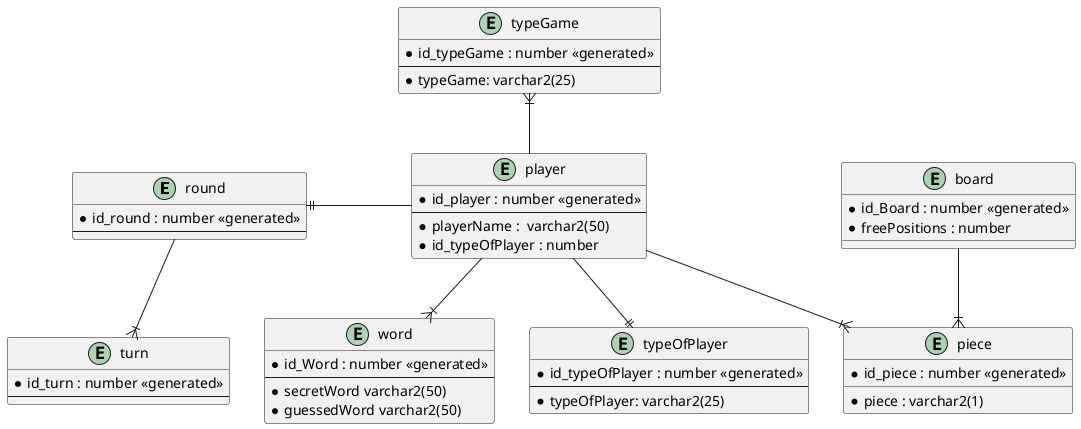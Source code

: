 @startuml VocabularyLogicModelMain

entity round {
    * id_round : number <<generated>>
    --
}
entity turn
{
    * id_turn : number <<generated>>
    --
}
entity player
{
    * id_player : number <<generated>>
    --
    * playerName :  varchar2(50)
    * id_typeOfPlayer : number
}
entity typeOfPlayer {
    * id_typeOfPlayer : number <<generated>>
    --
    * typeOfPlayer: varchar2(25)
}


entity typeGame
{
     * id_typeGame : number <<generated>>
    --
    * typeGame: varchar2(25)
}

player -up-|{ typeGame
round --|{ turn
player -left-|| round
player --|| typeOfPlayer

/' Tic Tac Toe'/
entity board {
    * id_Board : number <<generated>>
    * freePositions : number
}
entity piece{
    *id_piece : number <<generated>>
    *piece : varchar2(1)
}

board --|{piece
player --|{piece


/' HangMan'/

entity word {
    * id_Word : number <<generated>>
    --
    * secretWord varchar2(50)
    * guessedWord varchar2(50)
}

player --|{word



@enduml